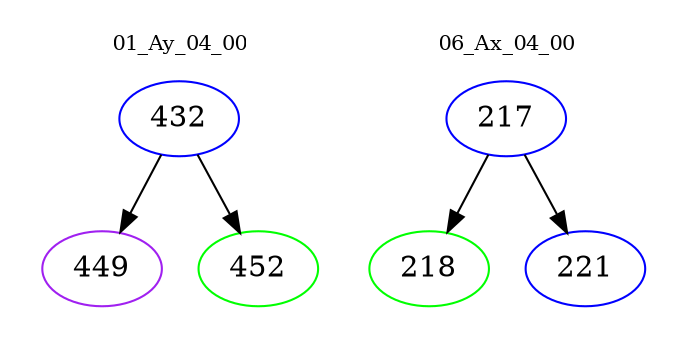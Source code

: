 digraph{
subgraph cluster_0 {
color = white
label = "01_Ay_04_00";
fontsize=10;
T0_432 [label="432", color="blue"]
T0_432 -> T0_449 [color="black"]
T0_449 [label="449", color="purple"]
T0_432 -> T0_452 [color="black"]
T0_452 [label="452", color="green"]
}
subgraph cluster_1 {
color = white
label = "06_Ax_04_00";
fontsize=10;
T1_217 [label="217", color="blue"]
T1_217 -> T1_218 [color="black"]
T1_218 [label="218", color="green"]
T1_217 -> T1_221 [color="black"]
T1_221 [label="221", color="blue"]
}
}
